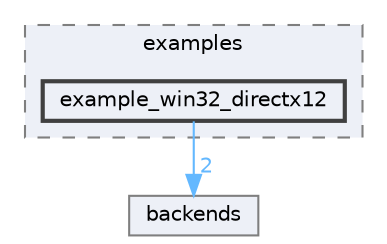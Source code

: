 digraph "runtime/imgui/examples/example_win32_directx12"
{
 // LATEX_PDF_SIZE
  bgcolor="transparent";
  edge [fontname=Helvetica,fontsize=10,labelfontname=Helvetica,labelfontsize=10];
  node [fontname=Helvetica,fontsize=10,shape=box,height=0.2,width=0.4];
  compound=true
  subgraph clusterdir_ab944393f9802f1f645e8d187873bf1b {
    graph [ bgcolor="#edf0f7", pencolor="grey50", label="examples", fontname=Helvetica,fontsize=10 style="filled,dashed", URL="dir_ab944393f9802f1f645e8d187873bf1b.html",tooltip=""]
  dir_ed0fb240f4f9d882d7b42da67d966512 [label="example_win32_directx12", fillcolor="#edf0f7", color="grey25", style="filled,bold", URL="dir_ed0fb240f4f9d882d7b42da67d966512.html",tooltip=""];
  }
  dir_248c6eab834282c3fd2db1e6009aeb27 [label="backends", fillcolor="#edf0f7", color="grey50", style="filled", URL="dir_248c6eab834282c3fd2db1e6009aeb27.html",tooltip=""];
  dir_ed0fb240f4f9d882d7b42da67d966512->dir_248c6eab834282c3fd2db1e6009aeb27 [headlabel="2", labeldistance=1.5 headhref="dir_000064_000007.html" href="dir_000064_000007.html" color="steelblue1" fontcolor="steelblue1"];
}
